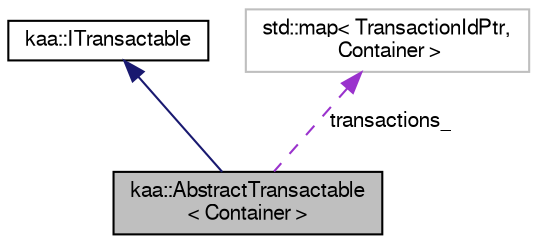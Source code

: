 digraph "kaa::AbstractTransactable&lt; Container &gt;"
{
  bgcolor="transparent";
  edge [fontname="FreeSans",fontsize="10",labelfontname="FreeSans",labelfontsize="10"];
  node [fontname="FreeSans",fontsize="10",shape=record];
  Node1 [label="kaa::AbstractTransactable\l\< Container \>",height=0.2,width=0.4,color="black", fillcolor="grey75", style="filled" fontcolor="black"];
  Node2 -> Node1 [dir="back",color="midnightblue",fontsize="10",style="solid",fontname="FreeSans"];
  Node2 [label="kaa::ITransactable",height=0.2,width=0.4,color="black",URL="$classkaa_1_1ITransactable.html"];
  Node3 -> Node1 [dir="back",color="darkorchid3",fontsize="10",style="dashed",label=" transactions_" ,fontname="FreeSans"];
  Node3 [label="std::map\< TransactionIdPtr,\l Container \>",height=0.2,width=0.4,color="grey75"];
}
